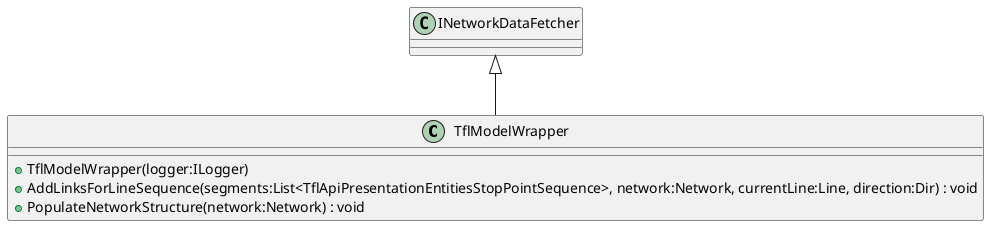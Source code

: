 @startuml
class TflModelWrapper {
    + TflModelWrapper(logger:ILogger)
    + AddLinksForLineSequence(segments:List<TflApiPresentationEntitiesStopPointSequence>, network:Network, currentLine:Line, direction:Dir) : void
    + PopulateNetworkStructure(network:Network) : void
}
INetworkDataFetcher <|-- TflModelWrapper
@enduml
